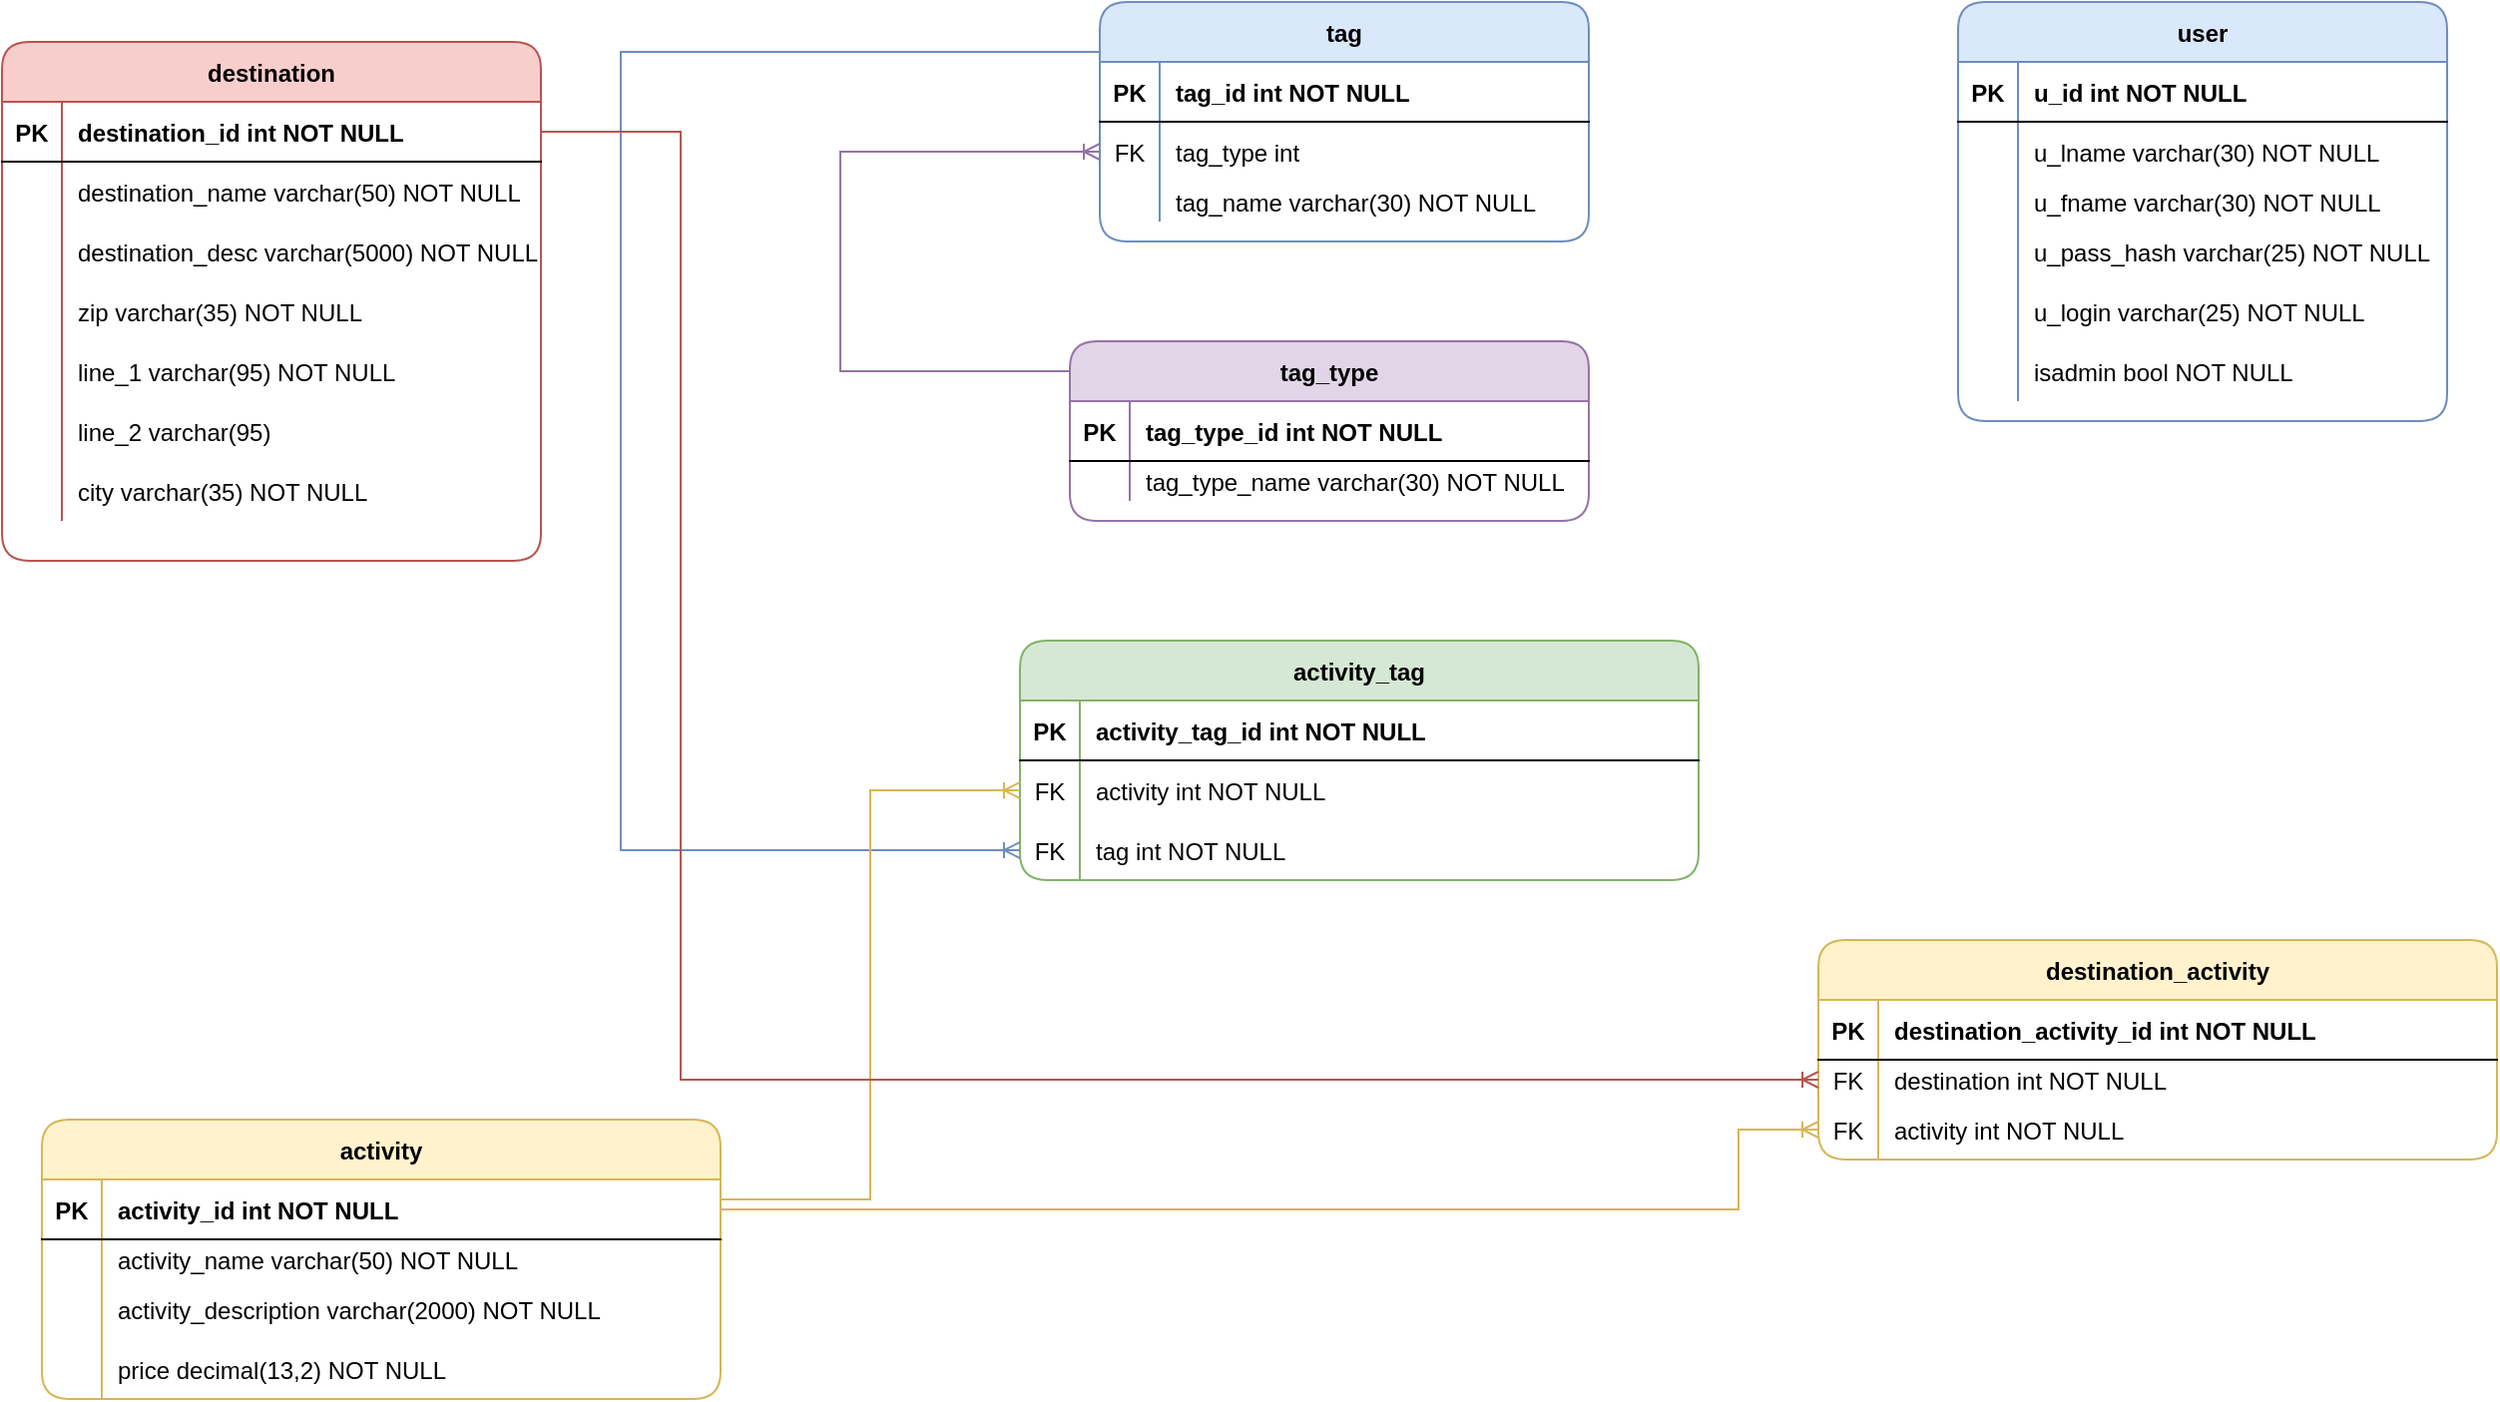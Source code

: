 <mxfile version="21.1.1" type="device">
  <diagram id="R2lEEEUBdFMjLlhIrx00" name="Page-1">
    <mxGraphModel dx="1045" dy="961" grid="1" gridSize="10" guides="1" tooltips="1" connect="1" arrows="1" fold="1" page="1" pageScale="1" pageWidth="1600" pageHeight="900" background="#ffffff" math="0" shadow="0" extFonts="Permanent Marker^https://fonts.googleapis.com/css?family=Permanent+Marker">
      <root>
        <mxCell id="0" />
        <mxCell id="1" parent="0" />
        <mxCell id="C-vyLk0tnHw3VtMMgP7b-23" value="user" style="shape=table;startSize=30;container=1;collapsible=1;childLayout=tableLayout;fixedRows=1;rowLines=0;fontStyle=1;align=center;resizeLast=1;rounded=1;fillColor=#dae8fc;strokeColor=#6c8ebf;" parent="1" vertex="1">
          <mxGeometry x="1130" y="70" width="245" height="210" as="geometry" />
        </mxCell>
        <mxCell id="C-vyLk0tnHw3VtMMgP7b-24" value="" style="shape=partialRectangle;collapsible=0;dropTarget=0;pointerEvents=0;fillColor=none;points=[[0,0.5],[1,0.5]];portConstraint=eastwest;top=0;left=0;right=0;bottom=1;rounded=1;" parent="C-vyLk0tnHw3VtMMgP7b-23" vertex="1">
          <mxGeometry y="30" width="245" height="30" as="geometry" />
        </mxCell>
        <mxCell id="C-vyLk0tnHw3VtMMgP7b-25" value="PK" style="shape=partialRectangle;overflow=hidden;connectable=0;fillColor=none;top=0;left=0;bottom=0;right=0;fontStyle=1;rounded=1;" parent="C-vyLk0tnHw3VtMMgP7b-24" vertex="1">
          <mxGeometry width="30" height="30" as="geometry">
            <mxRectangle width="30" height="30" as="alternateBounds" />
          </mxGeometry>
        </mxCell>
        <mxCell id="C-vyLk0tnHw3VtMMgP7b-26" value="u_id int NOT NULL " style="shape=partialRectangle;overflow=hidden;connectable=0;fillColor=none;top=0;left=0;bottom=0;right=0;align=left;spacingLeft=6;fontStyle=1;rounded=1;" parent="C-vyLk0tnHw3VtMMgP7b-24" vertex="1">
          <mxGeometry x="30" width="215" height="30" as="geometry">
            <mxRectangle width="215" height="30" as="alternateBounds" />
          </mxGeometry>
        </mxCell>
        <mxCell id="C-vyLk0tnHw3VtMMgP7b-27" value="" style="shape=partialRectangle;collapsible=0;dropTarget=0;pointerEvents=0;fillColor=none;points=[[0,0.5],[1,0.5]];portConstraint=eastwest;top=0;left=0;right=0;bottom=0;rounded=1;" parent="C-vyLk0tnHw3VtMMgP7b-23" vertex="1">
          <mxGeometry y="60" width="245" height="30" as="geometry" />
        </mxCell>
        <mxCell id="C-vyLk0tnHw3VtMMgP7b-28" value="" style="shape=partialRectangle;overflow=hidden;connectable=0;fillColor=none;top=0;left=0;bottom=0;right=0;rounded=1;" parent="C-vyLk0tnHw3VtMMgP7b-27" vertex="1">
          <mxGeometry width="30" height="30" as="geometry">
            <mxRectangle width="30" height="30" as="alternateBounds" />
          </mxGeometry>
        </mxCell>
        <mxCell id="C-vyLk0tnHw3VtMMgP7b-29" value="u_lname varchar(30) NOT NULL    " style="shape=partialRectangle;overflow=hidden;connectable=0;fillColor=none;top=0;left=0;bottom=0;right=0;align=left;spacingLeft=6;rounded=1;" parent="C-vyLk0tnHw3VtMMgP7b-27" vertex="1">
          <mxGeometry x="30" width="215" height="30" as="geometry">
            <mxRectangle width="215" height="30" as="alternateBounds" />
          </mxGeometry>
        </mxCell>
        <mxCell id="hKJ-1uB8BvnRSlzl5J4Y-1" value="" style="shape=tableRow;horizontal=0;startSize=0;swimlaneHead=0;swimlaneBody=0;fillColor=none;collapsible=0;dropTarget=0;points=[[0,0.5],[1,0.5]];portConstraint=eastwest;top=0;left=0;right=0;bottom=0;rounded=1;" parent="C-vyLk0tnHw3VtMMgP7b-23" vertex="1">
          <mxGeometry y="90" width="245" height="20" as="geometry" />
        </mxCell>
        <mxCell id="hKJ-1uB8BvnRSlzl5J4Y-2" value="" style="shape=partialRectangle;connectable=0;fillColor=none;top=0;left=0;bottom=0;right=0;editable=1;overflow=hidden;rounded=1;" parent="hKJ-1uB8BvnRSlzl5J4Y-1" vertex="1">
          <mxGeometry width="30" height="20" as="geometry">
            <mxRectangle width="30" height="20" as="alternateBounds" />
          </mxGeometry>
        </mxCell>
        <mxCell id="hKJ-1uB8BvnRSlzl5J4Y-3" value="u_fname varchar(30) NOT NULL" style="shape=partialRectangle;connectable=0;fillColor=none;top=0;left=0;bottom=0;right=0;align=left;spacingLeft=6;overflow=hidden;rounded=1;" parent="hKJ-1uB8BvnRSlzl5J4Y-1" vertex="1">
          <mxGeometry x="30" width="215" height="20" as="geometry">
            <mxRectangle width="215" height="20" as="alternateBounds" />
          </mxGeometry>
        </mxCell>
        <mxCell id="hKJ-1uB8BvnRSlzl5J4Y-7" value="" style="shape=partialRectangle;collapsible=0;dropTarget=0;pointerEvents=0;fillColor=none;points=[[0,0.5],[1,0.5]];portConstraint=eastwest;top=0;left=0;right=0;bottom=0;rounded=1;" parent="C-vyLk0tnHw3VtMMgP7b-23" vertex="1">
          <mxGeometry y="110" width="245" height="30" as="geometry" />
        </mxCell>
        <mxCell id="hKJ-1uB8BvnRSlzl5J4Y-8" value="" style="shape=partialRectangle;overflow=hidden;connectable=0;fillColor=none;top=0;left=0;bottom=0;right=0;rounded=1;" parent="hKJ-1uB8BvnRSlzl5J4Y-7" vertex="1">
          <mxGeometry width="30" height="30" as="geometry">
            <mxRectangle width="30" height="30" as="alternateBounds" />
          </mxGeometry>
        </mxCell>
        <mxCell id="hKJ-1uB8BvnRSlzl5J4Y-9" value="u_pass_hash varchar(25) NOT NULL" style="shape=partialRectangle;overflow=hidden;connectable=0;fillColor=none;top=0;left=0;bottom=0;right=0;align=left;spacingLeft=6;rounded=1;" parent="hKJ-1uB8BvnRSlzl5J4Y-7" vertex="1">
          <mxGeometry x="30" width="215" height="30" as="geometry">
            <mxRectangle width="215" height="30" as="alternateBounds" />
          </mxGeometry>
        </mxCell>
        <mxCell id="hKJ-1uB8BvnRSlzl5J4Y-4" value="" style="shape=partialRectangle;collapsible=0;dropTarget=0;pointerEvents=0;fillColor=none;points=[[0,0.5],[1,0.5]];portConstraint=eastwest;top=0;left=0;right=0;bottom=0;rounded=1;" parent="C-vyLk0tnHw3VtMMgP7b-23" vertex="1">
          <mxGeometry y="140" width="245" height="30" as="geometry" />
        </mxCell>
        <mxCell id="hKJ-1uB8BvnRSlzl5J4Y-5" value="" style="shape=partialRectangle;overflow=hidden;connectable=0;fillColor=none;top=0;left=0;bottom=0;right=0;rounded=1;" parent="hKJ-1uB8BvnRSlzl5J4Y-4" vertex="1">
          <mxGeometry width="30" height="30" as="geometry">
            <mxRectangle width="30" height="30" as="alternateBounds" />
          </mxGeometry>
        </mxCell>
        <mxCell id="hKJ-1uB8BvnRSlzl5J4Y-6" value="u_login varchar(25) NOT NULL" style="shape=partialRectangle;overflow=hidden;connectable=0;fillColor=none;top=0;left=0;bottom=0;right=0;align=left;spacingLeft=6;rounded=1;" parent="hKJ-1uB8BvnRSlzl5J4Y-4" vertex="1">
          <mxGeometry x="30" width="215" height="30" as="geometry">
            <mxRectangle width="215" height="30" as="alternateBounds" />
          </mxGeometry>
        </mxCell>
        <mxCell id="hKJ-1uB8BvnRSlzl5J4Y-10" value="" style="shape=partialRectangle;collapsible=0;dropTarget=0;pointerEvents=0;fillColor=none;points=[[0,0.5],[1,0.5]];portConstraint=eastwest;top=0;left=0;right=0;bottom=0;rounded=1;" parent="C-vyLk0tnHw3VtMMgP7b-23" vertex="1">
          <mxGeometry y="170" width="245" height="30" as="geometry" />
        </mxCell>
        <mxCell id="hKJ-1uB8BvnRSlzl5J4Y-11" value="" style="shape=partialRectangle;overflow=hidden;connectable=0;fillColor=none;top=0;left=0;bottom=0;right=0;rounded=1;" parent="hKJ-1uB8BvnRSlzl5J4Y-10" vertex="1">
          <mxGeometry width="30" height="30" as="geometry">
            <mxRectangle width="30" height="30" as="alternateBounds" />
          </mxGeometry>
        </mxCell>
        <mxCell id="hKJ-1uB8BvnRSlzl5J4Y-12" value="isadmin bool NOT NULL" style="shape=partialRectangle;overflow=hidden;connectable=0;fillColor=none;top=0;left=0;bottom=0;right=0;align=left;spacingLeft=6;rounded=1;" parent="hKJ-1uB8BvnRSlzl5J4Y-10" vertex="1">
          <mxGeometry x="30" width="215" height="30" as="geometry">
            <mxRectangle width="215" height="30" as="alternateBounds" />
          </mxGeometry>
        </mxCell>
        <mxCell id="hKJ-1uB8BvnRSlzl5J4Y-16" value="destination" style="shape=table;startSize=30;container=1;collapsible=1;childLayout=tableLayout;fixedRows=1;rowLines=0;fontStyle=1;align=center;resizeLast=1;rounded=1;fillColor=#f8cecc;strokeColor=#b85450;" parent="1" vertex="1">
          <mxGeometry x="150" y="90" width="270" height="260" as="geometry" />
        </mxCell>
        <mxCell id="hKJ-1uB8BvnRSlzl5J4Y-17" value="" style="shape=partialRectangle;collapsible=0;dropTarget=0;pointerEvents=0;fillColor=none;points=[[0,0.5],[1,0.5]];portConstraint=eastwest;top=0;left=0;right=0;bottom=1;rounded=1;" parent="hKJ-1uB8BvnRSlzl5J4Y-16" vertex="1">
          <mxGeometry y="30" width="270" height="30" as="geometry" />
        </mxCell>
        <mxCell id="hKJ-1uB8BvnRSlzl5J4Y-18" value="PK" style="shape=partialRectangle;overflow=hidden;connectable=0;fillColor=none;top=0;left=0;bottom=0;right=0;fontStyle=1;rounded=1;" parent="hKJ-1uB8BvnRSlzl5J4Y-17" vertex="1">
          <mxGeometry width="30" height="30" as="geometry">
            <mxRectangle width="30" height="30" as="alternateBounds" />
          </mxGeometry>
        </mxCell>
        <mxCell id="hKJ-1uB8BvnRSlzl5J4Y-19" value="destination_id int NOT NULL" style="shape=partialRectangle;overflow=hidden;connectable=0;fillColor=none;top=0;left=0;bottom=0;right=0;align=left;spacingLeft=6;fontStyle=1;rounded=1;" parent="hKJ-1uB8BvnRSlzl5J4Y-17" vertex="1">
          <mxGeometry x="30" width="240" height="30" as="geometry">
            <mxRectangle width="240" height="30" as="alternateBounds" />
          </mxGeometry>
        </mxCell>
        <mxCell id="ZXFY_sfA3HD9oL-PqZjK-18" value="" style="shape=partialRectangle;collapsible=0;dropTarget=0;pointerEvents=0;fillColor=none;points=[[0,0.5],[1,0.5]];portConstraint=eastwest;top=0;left=0;right=0;bottom=0;rounded=1;" parent="hKJ-1uB8BvnRSlzl5J4Y-16" vertex="1">
          <mxGeometry y="60" width="270" height="30" as="geometry" />
        </mxCell>
        <mxCell id="ZXFY_sfA3HD9oL-PqZjK-19" value="" style="shape=partialRectangle;overflow=hidden;connectable=0;fillColor=none;top=0;left=0;bottom=0;right=0;rounded=1;" parent="ZXFY_sfA3HD9oL-PqZjK-18" vertex="1">
          <mxGeometry width="30" height="30" as="geometry">
            <mxRectangle width="30" height="30" as="alternateBounds" />
          </mxGeometry>
        </mxCell>
        <mxCell id="ZXFY_sfA3HD9oL-PqZjK-20" value="destination_name varchar(50) NOT NULL" style="shape=partialRectangle;overflow=hidden;connectable=0;fillColor=none;top=0;left=0;bottom=0;right=0;align=left;spacingLeft=6;rounded=1;" parent="ZXFY_sfA3HD9oL-PqZjK-18" vertex="1">
          <mxGeometry x="30" width="240" height="30" as="geometry">
            <mxRectangle width="240" height="30" as="alternateBounds" />
          </mxGeometry>
        </mxCell>
        <mxCell id="hKJ-1uB8BvnRSlzl5J4Y-32" value="" style="shape=partialRectangle;collapsible=0;dropTarget=0;pointerEvents=0;fillColor=none;points=[[0,0.5],[1,0.5]];portConstraint=eastwest;top=0;left=0;right=0;bottom=0;rounded=1;" parent="hKJ-1uB8BvnRSlzl5J4Y-16" vertex="1">
          <mxGeometry y="90" width="270" height="30" as="geometry" />
        </mxCell>
        <mxCell id="hKJ-1uB8BvnRSlzl5J4Y-33" value="" style="shape=partialRectangle;overflow=hidden;connectable=0;fillColor=none;top=0;left=0;bottom=0;right=0;rounded=1;" parent="hKJ-1uB8BvnRSlzl5J4Y-32" vertex="1">
          <mxGeometry width="30" height="30" as="geometry">
            <mxRectangle width="30" height="30" as="alternateBounds" />
          </mxGeometry>
        </mxCell>
        <mxCell id="hKJ-1uB8BvnRSlzl5J4Y-34" value="destination_desc varchar(5000) NOT NULL" style="shape=partialRectangle;overflow=hidden;connectable=0;fillColor=none;top=0;left=0;bottom=0;right=0;align=left;spacingLeft=6;rounded=1;" parent="hKJ-1uB8BvnRSlzl5J4Y-32" vertex="1">
          <mxGeometry x="30" width="240" height="30" as="geometry">
            <mxRectangle width="240" height="30" as="alternateBounds" />
          </mxGeometry>
        </mxCell>
        <mxCell id="hKJ-1uB8BvnRSlzl5J4Y-35" value="" style="shape=partialRectangle;collapsible=0;dropTarget=0;pointerEvents=0;fillColor=none;points=[[0,0.5],[1,0.5]];portConstraint=eastwest;top=0;left=0;right=0;bottom=0;rounded=1;" parent="hKJ-1uB8BvnRSlzl5J4Y-16" vertex="1">
          <mxGeometry y="120" width="270" height="30" as="geometry" />
        </mxCell>
        <mxCell id="hKJ-1uB8BvnRSlzl5J4Y-36" value="" style="shape=partialRectangle;overflow=hidden;connectable=0;fillColor=none;top=0;left=0;bottom=0;right=0;rounded=1;" parent="hKJ-1uB8BvnRSlzl5J4Y-35" vertex="1">
          <mxGeometry width="30" height="30" as="geometry">
            <mxRectangle width="30" height="30" as="alternateBounds" />
          </mxGeometry>
        </mxCell>
        <mxCell id="hKJ-1uB8BvnRSlzl5J4Y-37" value="zip varchar(35) NOT NULL" style="shape=partialRectangle;overflow=hidden;connectable=0;fillColor=none;top=0;left=0;bottom=0;right=0;align=left;spacingLeft=6;rounded=1;" parent="hKJ-1uB8BvnRSlzl5J4Y-35" vertex="1">
          <mxGeometry x="30" width="240" height="30" as="geometry">
            <mxRectangle width="240" height="30" as="alternateBounds" />
          </mxGeometry>
        </mxCell>
        <mxCell id="hKJ-1uB8BvnRSlzl5J4Y-20" value="" style="shape=partialRectangle;collapsible=0;dropTarget=0;pointerEvents=0;fillColor=none;points=[[0,0.5],[1,0.5]];portConstraint=eastwest;top=0;left=0;right=0;bottom=0;rounded=1;" parent="hKJ-1uB8BvnRSlzl5J4Y-16" vertex="1">
          <mxGeometry y="150" width="270" height="30" as="geometry" />
        </mxCell>
        <mxCell id="hKJ-1uB8BvnRSlzl5J4Y-21" value="" style="shape=partialRectangle;overflow=hidden;connectable=0;fillColor=none;top=0;left=0;bottom=0;right=0;rounded=1;" parent="hKJ-1uB8BvnRSlzl5J4Y-20" vertex="1">
          <mxGeometry width="30" height="30" as="geometry">
            <mxRectangle width="30" height="30" as="alternateBounds" />
          </mxGeometry>
        </mxCell>
        <mxCell id="hKJ-1uB8BvnRSlzl5J4Y-22" value="line_1 varchar(95) NOT NULL" style="shape=partialRectangle;overflow=hidden;connectable=0;fillColor=none;top=0;left=0;bottom=0;right=0;align=left;spacingLeft=6;rounded=1;" parent="hKJ-1uB8BvnRSlzl5J4Y-20" vertex="1">
          <mxGeometry x="30" width="240" height="30" as="geometry">
            <mxRectangle width="240" height="30" as="alternateBounds" />
          </mxGeometry>
        </mxCell>
        <mxCell id="hKJ-1uB8BvnRSlzl5J4Y-23" value="" style="shape=tableRow;horizontal=0;startSize=0;swimlaneHead=0;swimlaneBody=0;fillColor=none;collapsible=0;dropTarget=0;points=[[0,0.5],[1,0.5]];portConstraint=eastwest;top=0;left=0;right=0;bottom=0;rounded=1;" parent="hKJ-1uB8BvnRSlzl5J4Y-16" vertex="1">
          <mxGeometry y="180" width="270" height="30" as="geometry" />
        </mxCell>
        <mxCell id="hKJ-1uB8BvnRSlzl5J4Y-24" value="" style="shape=partialRectangle;connectable=0;fillColor=none;top=0;left=0;bottom=0;right=0;editable=1;overflow=hidden;rounded=1;" parent="hKJ-1uB8BvnRSlzl5J4Y-23" vertex="1">
          <mxGeometry width="30" height="30" as="geometry">
            <mxRectangle width="30" height="30" as="alternateBounds" />
          </mxGeometry>
        </mxCell>
        <mxCell id="hKJ-1uB8BvnRSlzl5J4Y-25" value="line_2 varchar(95)" style="shape=partialRectangle;connectable=0;fillColor=none;top=0;left=0;bottom=0;right=0;align=left;spacingLeft=6;overflow=hidden;rounded=1;" parent="hKJ-1uB8BvnRSlzl5J4Y-23" vertex="1">
          <mxGeometry x="30" width="240" height="30" as="geometry">
            <mxRectangle width="240" height="30" as="alternateBounds" />
          </mxGeometry>
        </mxCell>
        <mxCell id="ZXFY_sfA3HD9oL-PqZjK-6" value="" style="shape=partialRectangle;collapsible=0;dropTarget=0;pointerEvents=0;fillColor=none;points=[[0,0.5],[1,0.5]];portConstraint=eastwest;top=0;left=0;right=0;bottom=0;rounded=1;" parent="hKJ-1uB8BvnRSlzl5J4Y-16" vertex="1">
          <mxGeometry y="210" width="270" height="30" as="geometry" />
        </mxCell>
        <mxCell id="ZXFY_sfA3HD9oL-PqZjK-7" value="" style="shape=partialRectangle;overflow=hidden;connectable=0;fillColor=none;top=0;left=0;bottom=0;right=0;rounded=1;" parent="ZXFY_sfA3HD9oL-PqZjK-6" vertex="1">
          <mxGeometry width="30" height="30" as="geometry">
            <mxRectangle width="30" height="30" as="alternateBounds" />
          </mxGeometry>
        </mxCell>
        <mxCell id="ZXFY_sfA3HD9oL-PqZjK-8" value="city varchar(35) NOT NULL" style="shape=partialRectangle;overflow=hidden;connectable=0;fillColor=none;top=0;left=0;bottom=0;right=0;align=left;spacingLeft=6;rounded=1;" parent="ZXFY_sfA3HD9oL-PqZjK-6" vertex="1">
          <mxGeometry x="30" width="240" height="30" as="geometry">
            <mxRectangle width="240" height="30" as="alternateBounds" />
          </mxGeometry>
        </mxCell>
        <mxCell id="alsFdHPRUmCqQcX2p5jQ-2" value="activity" style="shape=table;startSize=30;container=1;collapsible=1;childLayout=tableLayout;fixedRows=1;rowLines=0;fontStyle=1;align=center;resizeLast=1;rounded=1;fillColor=#fff2cc;strokeColor=#d6b656;" parent="1" vertex="1">
          <mxGeometry x="170" y="630" width="340" height="140" as="geometry" />
        </mxCell>
        <mxCell id="alsFdHPRUmCqQcX2p5jQ-3" value="" style="shape=partialRectangle;collapsible=0;dropTarget=0;pointerEvents=0;fillColor=none;points=[[0,0.5],[1,0.5]];portConstraint=eastwest;top=0;left=0;right=0;bottom=1;rounded=1;" parent="alsFdHPRUmCqQcX2p5jQ-2" vertex="1">
          <mxGeometry y="30" width="340" height="30" as="geometry" />
        </mxCell>
        <mxCell id="alsFdHPRUmCqQcX2p5jQ-4" value="PK" style="shape=partialRectangle;overflow=hidden;connectable=0;fillColor=none;top=0;left=0;bottom=0;right=0;fontStyle=1;rounded=1;" parent="alsFdHPRUmCqQcX2p5jQ-3" vertex="1">
          <mxGeometry width="30" height="30" as="geometry">
            <mxRectangle width="30" height="30" as="alternateBounds" />
          </mxGeometry>
        </mxCell>
        <mxCell id="alsFdHPRUmCqQcX2p5jQ-5" value="activity_id int NOT NULL " style="shape=partialRectangle;overflow=hidden;connectable=0;fillColor=none;top=0;left=0;bottom=0;right=0;align=left;spacingLeft=6;fontStyle=1;rounded=1;" parent="alsFdHPRUmCqQcX2p5jQ-3" vertex="1">
          <mxGeometry x="30" width="310" height="30" as="geometry">
            <mxRectangle width="310" height="30" as="alternateBounds" />
          </mxGeometry>
        </mxCell>
        <mxCell id="ZXFY_sfA3HD9oL-PqZjK-21" value="" style="shape=partialRectangle;collapsible=0;dropTarget=0;pointerEvents=0;fillColor=none;points=[[0,0.5],[1,0.5]];portConstraint=eastwest;top=0;left=0;right=0;bottom=0;rounded=1;" parent="alsFdHPRUmCqQcX2p5jQ-2" vertex="1">
          <mxGeometry y="60" width="340" height="20" as="geometry" />
        </mxCell>
        <mxCell id="ZXFY_sfA3HD9oL-PqZjK-22" value="" style="shape=partialRectangle;overflow=hidden;connectable=0;fillColor=none;top=0;left=0;bottom=0;right=0;rounded=1;" parent="ZXFY_sfA3HD9oL-PqZjK-21" vertex="1">
          <mxGeometry width="30" height="20" as="geometry">
            <mxRectangle width="30" height="20" as="alternateBounds" />
          </mxGeometry>
        </mxCell>
        <mxCell id="ZXFY_sfA3HD9oL-PqZjK-23" value="activity_name varchar(50) NOT NULL" style="shape=partialRectangle;overflow=hidden;connectable=0;fillColor=none;top=0;left=0;bottom=0;right=0;align=left;spacingLeft=6;rounded=1;" parent="ZXFY_sfA3HD9oL-PqZjK-21" vertex="1">
          <mxGeometry x="30" width="310" height="20" as="geometry">
            <mxRectangle width="310" height="20" as="alternateBounds" />
          </mxGeometry>
        </mxCell>
        <mxCell id="ZXFY_sfA3HD9oL-PqZjK-24" value="" style="shape=partialRectangle;collapsible=0;dropTarget=0;pointerEvents=0;fillColor=none;points=[[0,0.5],[1,0.5]];portConstraint=eastwest;top=0;left=0;right=0;bottom=0;rounded=1;" parent="alsFdHPRUmCqQcX2p5jQ-2" vertex="1">
          <mxGeometry y="80" width="340" height="30" as="geometry" />
        </mxCell>
        <mxCell id="ZXFY_sfA3HD9oL-PqZjK-25" value="" style="shape=partialRectangle;overflow=hidden;connectable=0;fillColor=none;top=0;left=0;bottom=0;right=0;rounded=1;" parent="ZXFY_sfA3HD9oL-PqZjK-24" vertex="1">
          <mxGeometry width="30" height="30" as="geometry">
            <mxRectangle width="30" height="30" as="alternateBounds" />
          </mxGeometry>
        </mxCell>
        <mxCell id="ZXFY_sfA3HD9oL-PqZjK-26" value="activity_description varchar(2000) NOT NULL" style="shape=partialRectangle;overflow=hidden;connectable=0;fillColor=none;top=0;left=0;bottom=0;right=0;align=left;spacingLeft=6;rounded=1;" parent="ZXFY_sfA3HD9oL-PqZjK-24" vertex="1">
          <mxGeometry x="30" width="310" height="30" as="geometry">
            <mxRectangle width="310" height="30" as="alternateBounds" />
          </mxGeometry>
        </mxCell>
        <mxCell id="ZXFY_sfA3HD9oL-PqZjK-69" value="" style="shape=partialRectangle;collapsible=0;dropTarget=0;pointerEvents=0;fillColor=none;points=[[0,0.5],[1,0.5]];portConstraint=eastwest;top=0;left=0;right=0;bottom=0;rounded=1;" parent="alsFdHPRUmCqQcX2p5jQ-2" vertex="1">
          <mxGeometry y="110" width="340" height="30" as="geometry" />
        </mxCell>
        <mxCell id="ZXFY_sfA3HD9oL-PqZjK-70" value="" style="shape=partialRectangle;overflow=hidden;connectable=0;fillColor=none;top=0;left=0;bottom=0;right=0;rounded=1;" parent="ZXFY_sfA3HD9oL-PqZjK-69" vertex="1">
          <mxGeometry width="30" height="30" as="geometry">
            <mxRectangle width="30" height="30" as="alternateBounds" />
          </mxGeometry>
        </mxCell>
        <mxCell id="ZXFY_sfA3HD9oL-PqZjK-71" value="price decimal(13,2) NOT NULL" style="shape=partialRectangle;overflow=hidden;connectable=0;fillColor=none;top=0;left=0;bottom=0;right=0;align=left;spacingLeft=6;rounded=1;" parent="ZXFY_sfA3HD9oL-PqZjK-69" vertex="1">
          <mxGeometry x="30" width="310" height="30" as="geometry">
            <mxRectangle width="310" height="30" as="alternateBounds" />
          </mxGeometry>
        </mxCell>
        <mxCell id="ZXFY_sfA3HD9oL-PqZjK-144" value="tag" style="shape=table;startSize=30;container=1;collapsible=1;childLayout=tableLayout;fixedRows=1;rowLines=0;fontStyle=1;align=center;resizeLast=1;rounded=1;fillColor=#dae8fc;strokeColor=#6c8ebf;" parent="1" vertex="1">
          <mxGeometry x="700" y="70" width="245" height="120" as="geometry" />
        </mxCell>
        <mxCell id="ZXFY_sfA3HD9oL-PqZjK-145" value="" style="shape=partialRectangle;collapsible=0;dropTarget=0;pointerEvents=0;fillColor=none;points=[[0,0.5],[1,0.5]];portConstraint=eastwest;top=0;left=0;right=0;bottom=1;rounded=1;" parent="ZXFY_sfA3HD9oL-PqZjK-144" vertex="1">
          <mxGeometry y="30" width="245" height="30" as="geometry" />
        </mxCell>
        <mxCell id="ZXFY_sfA3HD9oL-PqZjK-146" value="PK" style="shape=partialRectangle;overflow=hidden;connectable=0;fillColor=none;top=0;left=0;bottom=0;right=0;fontStyle=1;rounded=1;" parent="ZXFY_sfA3HD9oL-PqZjK-145" vertex="1">
          <mxGeometry width="30" height="30" as="geometry">
            <mxRectangle width="30" height="30" as="alternateBounds" />
          </mxGeometry>
        </mxCell>
        <mxCell id="ZXFY_sfA3HD9oL-PqZjK-147" value="tag_id int NOT NULL " style="shape=partialRectangle;overflow=hidden;connectable=0;fillColor=none;top=0;left=0;bottom=0;right=0;align=left;spacingLeft=6;fontStyle=1;rounded=1;" parent="ZXFY_sfA3HD9oL-PqZjK-145" vertex="1">
          <mxGeometry x="30" width="215" height="30" as="geometry">
            <mxRectangle width="215" height="30" as="alternateBounds" />
          </mxGeometry>
        </mxCell>
        <mxCell id="ZXFY_sfA3HD9oL-PqZjK-148" value="" style="shape=partialRectangle;collapsible=0;dropTarget=0;pointerEvents=0;fillColor=none;points=[[0,0.5],[1,0.5]];portConstraint=eastwest;top=0;left=0;right=0;bottom=0;rounded=1;" parent="ZXFY_sfA3HD9oL-PqZjK-144" vertex="1">
          <mxGeometry y="60" width="245" height="30" as="geometry" />
        </mxCell>
        <mxCell id="ZXFY_sfA3HD9oL-PqZjK-149" value="FK" style="shape=partialRectangle;overflow=hidden;connectable=0;fillColor=none;top=0;left=0;bottom=0;right=0;rounded=1;" parent="ZXFY_sfA3HD9oL-PqZjK-148" vertex="1">
          <mxGeometry width="30" height="30" as="geometry">
            <mxRectangle width="30" height="30" as="alternateBounds" />
          </mxGeometry>
        </mxCell>
        <mxCell id="ZXFY_sfA3HD9oL-PqZjK-150" value="tag_type int" style="shape=partialRectangle;overflow=hidden;connectable=0;fillColor=none;top=0;left=0;bottom=0;right=0;align=left;spacingLeft=6;rounded=1;" parent="ZXFY_sfA3HD9oL-PqZjK-148" vertex="1">
          <mxGeometry x="30" width="215" height="30" as="geometry">
            <mxRectangle width="215" height="30" as="alternateBounds" />
          </mxGeometry>
        </mxCell>
        <mxCell id="ZXFY_sfA3HD9oL-PqZjK-151" value="" style="shape=tableRow;horizontal=0;startSize=0;swimlaneHead=0;swimlaneBody=0;fillColor=none;collapsible=0;dropTarget=0;points=[[0,0.5],[1,0.5]];portConstraint=eastwest;top=0;left=0;right=0;bottom=0;rounded=1;" parent="ZXFY_sfA3HD9oL-PqZjK-144" vertex="1">
          <mxGeometry y="90" width="245" height="20" as="geometry" />
        </mxCell>
        <mxCell id="ZXFY_sfA3HD9oL-PqZjK-152" value="" style="shape=partialRectangle;connectable=0;fillColor=none;top=0;left=0;bottom=0;right=0;editable=1;overflow=hidden;rounded=1;" parent="ZXFY_sfA3HD9oL-PqZjK-151" vertex="1">
          <mxGeometry width="30" height="20" as="geometry">
            <mxRectangle width="30" height="20" as="alternateBounds" />
          </mxGeometry>
        </mxCell>
        <mxCell id="ZXFY_sfA3HD9oL-PqZjK-153" value="tag_name varchar(30) NOT NULL" style="shape=partialRectangle;connectable=0;fillColor=none;top=0;left=0;bottom=0;right=0;align=left;spacingLeft=6;overflow=hidden;rounded=1;" parent="ZXFY_sfA3HD9oL-PqZjK-151" vertex="1">
          <mxGeometry x="30" width="215" height="20" as="geometry">
            <mxRectangle width="215" height="20" as="alternateBounds" />
          </mxGeometry>
        </mxCell>
        <mxCell id="ZXFY_sfA3HD9oL-PqZjK-169" value="tag_type" style="shape=table;startSize=30;container=1;collapsible=1;childLayout=tableLayout;fixedRows=1;rowLines=0;fontStyle=1;align=center;resizeLast=1;rounded=1;fillColor=#e1d5e7;strokeColor=#9673a6;" parent="1" vertex="1">
          <mxGeometry x="685" y="240" width="260" height="90" as="geometry" />
        </mxCell>
        <mxCell id="ZXFY_sfA3HD9oL-PqZjK-170" value="" style="shape=partialRectangle;collapsible=0;dropTarget=0;pointerEvents=0;fillColor=none;points=[[0,0.5],[1,0.5]];portConstraint=eastwest;top=0;left=0;right=0;bottom=1;rounded=1;" parent="ZXFY_sfA3HD9oL-PqZjK-169" vertex="1">
          <mxGeometry y="30" width="260" height="30" as="geometry" />
        </mxCell>
        <mxCell id="ZXFY_sfA3HD9oL-PqZjK-171" value="PK" style="shape=partialRectangle;overflow=hidden;connectable=0;fillColor=none;top=0;left=0;bottom=0;right=0;fontStyle=1;rounded=1;" parent="ZXFY_sfA3HD9oL-PqZjK-170" vertex="1">
          <mxGeometry width="30" height="30" as="geometry">
            <mxRectangle width="30" height="30" as="alternateBounds" />
          </mxGeometry>
        </mxCell>
        <mxCell id="ZXFY_sfA3HD9oL-PqZjK-172" value="tag_type_id int NOT NULL " style="shape=partialRectangle;overflow=hidden;connectable=0;fillColor=none;top=0;left=0;bottom=0;right=0;align=left;spacingLeft=6;fontStyle=1;rounded=1;" parent="ZXFY_sfA3HD9oL-PqZjK-170" vertex="1">
          <mxGeometry x="30" width="230" height="30" as="geometry">
            <mxRectangle width="230" height="30" as="alternateBounds" />
          </mxGeometry>
        </mxCell>
        <mxCell id="ZXFY_sfA3HD9oL-PqZjK-176" value="" style="shape=tableRow;horizontal=0;startSize=0;swimlaneHead=0;swimlaneBody=0;fillColor=none;collapsible=0;dropTarget=0;points=[[0,0.5],[1,0.5]];portConstraint=eastwest;top=0;left=0;right=0;bottom=0;rounded=1;" parent="ZXFY_sfA3HD9oL-PqZjK-169" vertex="1">
          <mxGeometry y="60" width="260" height="20" as="geometry" />
        </mxCell>
        <mxCell id="ZXFY_sfA3HD9oL-PqZjK-177" value="" style="shape=partialRectangle;connectable=0;fillColor=none;top=0;left=0;bottom=0;right=0;editable=1;overflow=hidden;rounded=1;" parent="ZXFY_sfA3HD9oL-PqZjK-176" vertex="1">
          <mxGeometry width="30" height="20" as="geometry">
            <mxRectangle width="30" height="20" as="alternateBounds" />
          </mxGeometry>
        </mxCell>
        <mxCell id="ZXFY_sfA3HD9oL-PqZjK-178" value="tag_type_name varchar(30) NOT NULL" style="shape=partialRectangle;connectable=0;fillColor=none;top=0;left=0;bottom=0;right=0;align=left;spacingLeft=6;overflow=hidden;rounded=1;" parent="ZXFY_sfA3HD9oL-PqZjK-176" vertex="1">
          <mxGeometry x="30" width="230" height="20" as="geometry">
            <mxRectangle width="230" height="20" as="alternateBounds" />
          </mxGeometry>
        </mxCell>
        <mxCell id="ZXFY_sfA3HD9oL-PqZjK-183" value="activity_tag" style="shape=table;startSize=30;container=1;collapsible=1;childLayout=tableLayout;fixedRows=1;rowLines=0;fontStyle=1;align=center;resizeLast=1;rounded=1;fillColor=#d5e8d4;strokeColor=#82b366;" parent="1" vertex="1">
          <mxGeometry x="660" y="390" width="340" height="120" as="geometry" />
        </mxCell>
        <mxCell id="ZXFY_sfA3HD9oL-PqZjK-184" value="" style="shape=partialRectangle;collapsible=0;dropTarget=0;pointerEvents=0;fillColor=none;points=[[0,0.5],[1,0.5]];portConstraint=eastwest;top=0;left=0;right=0;bottom=1;rounded=1;" parent="ZXFY_sfA3HD9oL-PqZjK-183" vertex="1">
          <mxGeometry y="30" width="340" height="30" as="geometry" />
        </mxCell>
        <mxCell id="ZXFY_sfA3HD9oL-PqZjK-185" value="PK" style="shape=partialRectangle;overflow=hidden;connectable=0;fillColor=none;top=0;left=0;bottom=0;right=0;fontStyle=1;rounded=1;" parent="ZXFY_sfA3HD9oL-PqZjK-184" vertex="1">
          <mxGeometry width="30" height="30" as="geometry">
            <mxRectangle width="30" height="30" as="alternateBounds" />
          </mxGeometry>
        </mxCell>
        <mxCell id="ZXFY_sfA3HD9oL-PqZjK-186" value="activity_tag_id int NOT NULL " style="shape=partialRectangle;overflow=hidden;connectable=0;fillColor=none;top=0;left=0;bottom=0;right=0;align=left;spacingLeft=6;fontStyle=1;rounded=1;" parent="ZXFY_sfA3HD9oL-PqZjK-184" vertex="1">
          <mxGeometry x="30" width="310" height="30" as="geometry">
            <mxRectangle width="310" height="30" as="alternateBounds" />
          </mxGeometry>
        </mxCell>
        <mxCell id="ZXFY_sfA3HD9oL-PqZjK-187" value="" style="shape=partialRectangle;collapsible=0;dropTarget=0;pointerEvents=0;fillColor=none;points=[[0,0.5],[1,0.5]];portConstraint=eastwest;top=0;left=0;right=0;bottom=0;rounded=1;" parent="ZXFY_sfA3HD9oL-PqZjK-183" vertex="1">
          <mxGeometry y="60" width="340" height="30" as="geometry" />
        </mxCell>
        <mxCell id="ZXFY_sfA3HD9oL-PqZjK-188" value="FK" style="shape=partialRectangle;overflow=hidden;connectable=0;fillColor=none;top=0;left=0;bottom=0;right=0;rounded=1;" parent="ZXFY_sfA3HD9oL-PqZjK-187" vertex="1">
          <mxGeometry width="30" height="30" as="geometry">
            <mxRectangle width="30" height="30" as="alternateBounds" />
          </mxGeometry>
        </mxCell>
        <mxCell id="ZXFY_sfA3HD9oL-PqZjK-189" value="activity int NOT NULL        " style="shape=partialRectangle;overflow=hidden;connectable=0;fillColor=none;top=0;left=0;bottom=0;right=0;align=left;spacingLeft=6;rounded=1;" parent="ZXFY_sfA3HD9oL-PqZjK-187" vertex="1">
          <mxGeometry x="30" width="310" height="30" as="geometry">
            <mxRectangle width="310" height="30" as="alternateBounds" />
          </mxGeometry>
        </mxCell>
        <mxCell id="ZXFY_sfA3HD9oL-PqZjK-190" value="" style="shape=partialRectangle;collapsible=0;dropTarget=0;pointerEvents=0;fillColor=none;points=[[0,0.5],[1,0.5]];portConstraint=eastwest;top=0;left=0;right=0;bottom=0;rounded=1;" parent="ZXFY_sfA3HD9oL-PqZjK-183" vertex="1">
          <mxGeometry y="90" width="340" height="30" as="geometry" />
        </mxCell>
        <mxCell id="ZXFY_sfA3HD9oL-PqZjK-191" value="FK" style="shape=partialRectangle;overflow=hidden;connectable=0;fillColor=none;top=0;left=0;bottom=0;right=0;rounded=1;" parent="ZXFY_sfA3HD9oL-PqZjK-190" vertex="1">
          <mxGeometry width="30" height="30" as="geometry">
            <mxRectangle width="30" height="30" as="alternateBounds" />
          </mxGeometry>
        </mxCell>
        <mxCell id="ZXFY_sfA3HD9oL-PqZjK-192" value="tag int NOT NULL" style="shape=partialRectangle;overflow=hidden;connectable=0;fillColor=none;top=0;left=0;bottom=0;right=0;align=left;spacingLeft=6;rounded=1;" parent="ZXFY_sfA3HD9oL-PqZjK-190" vertex="1">
          <mxGeometry x="30" width="310" height="30" as="geometry">
            <mxRectangle width="310" height="30" as="alternateBounds" />
          </mxGeometry>
        </mxCell>
        <mxCell id="ZXFY_sfA3HD9oL-PqZjK-218" value="" style="fontSize=12;html=1;endArrow=ERoneToMany;rounded=0;entryX=0;entryY=0.5;entryDx=0;entryDy=0;exitX=0;exitY=0.5;exitDx=0;exitDy=0;edgeStyle=orthogonalEdgeStyle;fillColor=#e1d5e7;strokeColor=#9673a6;" parent="1" source="ZXFY_sfA3HD9oL-PqZjK-170" target="ZXFY_sfA3HD9oL-PqZjK-148" edge="1">
          <mxGeometry width="100" height="100" relative="1" as="geometry">
            <mxPoint x="200" y="450" as="sourcePoint" />
            <mxPoint x="300" y="350" as="targetPoint" />
            <Array as="points">
              <mxPoint x="685" y="255" />
              <mxPoint x="570" y="255" />
              <mxPoint x="570" y="145" />
            </Array>
          </mxGeometry>
        </mxCell>
        <mxCell id="ZXFY_sfA3HD9oL-PqZjK-220" value="" style="fontSize=12;html=1;endArrow=ERoneToMany;rounded=0;edgeStyle=orthogonalEdgeStyle;fillColor=#dae8fc;strokeColor=#6c8ebf;entryX=0;entryY=0.5;entryDx=0;entryDy=0;exitX=0;exitY=0.5;exitDx=0;exitDy=0;" parent="1" source="ZXFY_sfA3HD9oL-PqZjK-145" target="ZXFY_sfA3HD9oL-PqZjK-190" edge="1">
          <mxGeometry width="100" height="100" relative="1" as="geometry">
            <mxPoint x="460" y="360" as="sourcePoint" />
            <mxPoint x="470" y="60" as="targetPoint" />
            <Array as="points">
              <mxPoint x="700" y="95" />
              <mxPoint x="460" y="95" />
              <mxPoint x="460" y="495" />
            </Array>
          </mxGeometry>
        </mxCell>
        <mxCell id="ZXFY_sfA3HD9oL-PqZjK-223" value="" style="fontSize=12;html=1;endArrow=ERoneToMany;rounded=0;edgeStyle=orthogonalEdgeStyle;fillColor=#fff2cc;strokeColor=#d6b656;entryX=0;entryY=0.5;entryDx=0;entryDy=0;exitX=1;exitY=0.5;exitDx=0;exitDy=0;" parent="1" source="alsFdHPRUmCqQcX2p5jQ-3" target="ZXFY_sfA3HD9oL-PqZjK-187" edge="1">
          <mxGeometry width="100" height="100" relative="1" as="geometry">
            <mxPoint x="529" y="75" as="sourcePoint" />
            <mxPoint x="510" y="465" as="targetPoint" />
            <Array as="points">
              <mxPoint x="510" y="670" />
              <mxPoint x="585" y="670" />
              <mxPoint x="585" y="465" />
            </Array>
          </mxGeometry>
        </mxCell>
        <mxCell id="ZXFY_sfA3HD9oL-PqZjK-224" value="destination_activity" style="shape=table;startSize=30;container=1;collapsible=1;childLayout=tableLayout;fixedRows=1;rowLines=0;fontStyle=1;align=center;resizeLast=1;rounded=1;fillColor=#fff2cc;strokeColor=#d6b656;" parent="1" vertex="1">
          <mxGeometry x="1060" y="540" width="340" height="110" as="geometry" />
        </mxCell>
        <mxCell id="ZXFY_sfA3HD9oL-PqZjK-225" value="" style="shape=partialRectangle;collapsible=0;dropTarget=0;pointerEvents=0;fillColor=none;points=[[0,0.5],[1,0.5]];portConstraint=eastwest;top=0;left=0;right=0;bottom=1;rounded=1;" parent="ZXFY_sfA3HD9oL-PqZjK-224" vertex="1">
          <mxGeometry y="30" width="340" height="30" as="geometry" />
        </mxCell>
        <mxCell id="ZXFY_sfA3HD9oL-PqZjK-226" value="PK" style="shape=partialRectangle;overflow=hidden;connectable=0;fillColor=none;top=0;left=0;bottom=0;right=0;fontStyle=1;rounded=1;" parent="ZXFY_sfA3HD9oL-PqZjK-225" vertex="1">
          <mxGeometry width="30" height="30" as="geometry">
            <mxRectangle width="30" height="30" as="alternateBounds" />
          </mxGeometry>
        </mxCell>
        <mxCell id="ZXFY_sfA3HD9oL-PqZjK-227" value="destination_activity_id int NOT NULL" style="shape=partialRectangle;overflow=hidden;connectable=0;fillColor=none;top=0;left=0;bottom=0;right=0;align=left;spacingLeft=6;fontStyle=1;rounded=1;" parent="ZXFY_sfA3HD9oL-PqZjK-225" vertex="1">
          <mxGeometry x="30" width="310" height="30" as="geometry">
            <mxRectangle width="310" height="30" as="alternateBounds" />
          </mxGeometry>
        </mxCell>
        <mxCell id="ZXFY_sfA3HD9oL-PqZjK-228" value="" style="shape=partialRectangle;collapsible=0;dropTarget=0;pointerEvents=0;fillColor=none;points=[[0,0.5],[1,0.5]];portConstraint=eastwest;top=0;left=0;right=0;bottom=0;rounded=1;" parent="ZXFY_sfA3HD9oL-PqZjK-224" vertex="1">
          <mxGeometry y="60" width="340" height="20" as="geometry" />
        </mxCell>
        <mxCell id="ZXFY_sfA3HD9oL-PqZjK-229" value="FK" style="shape=partialRectangle;overflow=hidden;connectable=0;fillColor=none;top=0;left=0;bottom=0;right=0;rounded=1;" parent="ZXFY_sfA3HD9oL-PqZjK-228" vertex="1">
          <mxGeometry width="30" height="20" as="geometry">
            <mxRectangle width="30" height="20" as="alternateBounds" />
          </mxGeometry>
        </mxCell>
        <mxCell id="ZXFY_sfA3HD9oL-PqZjK-230" value="destination int NOT NULL" style="shape=partialRectangle;overflow=hidden;connectable=0;fillColor=none;top=0;left=0;bottom=0;right=0;align=left;spacingLeft=6;rounded=1;" parent="ZXFY_sfA3HD9oL-PqZjK-228" vertex="1">
          <mxGeometry x="30" width="310" height="20" as="geometry">
            <mxRectangle width="310" height="20" as="alternateBounds" />
          </mxGeometry>
        </mxCell>
        <mxCell id="ZXFY_sfA3HD9oL-PqZjK-231" value="" style="shape=partialRectangle;collapsible=0;dropTarget=0;pointerEvents=0;fillColor=none;points=[[0,0.5],[1,0.5]];portConstraint=eastwest;top=0;left=0;right=0;bottom=0;rounded=1;" parent="ZXFY_sfA3HD9oL-PqZjK-224" vertex="1">
          <mxGeometry y="80" width="340" height="30" as="geometry" />
        </mxCell>
        <mxCell id="ZXFY_sfA3HD9oL-PqZjK-232" value="FK" style="shape=partialRectangle;overflow=hidden;connectable=0;fillColor=none;top=0;left=0;bottom=0;right=0;rounded=1;" parent="ZXFY_sfA3HD9oL-PqZjK-231" vertex="1">
          <mxGeometry width="30" height="30" as="geometry">
            <mxRectangle width="30" height="30" as="alternateBounds" />
          </mxGeometry>
        </mxCell>
        <mxCell id="ZXFY_sfA3HD9oL-PqZjK-233" value="activity int NOT NULL" style="shape=partialRectangle;overflow=hidden;connectable=0;fillColor=none;top=0;left=0;bottom=0;right=0;align=left;spacingLeft=6;rounded=1;" parent="ZXFY_sfA3HD9oL-PqZjK-231" vertex="1">
          <mxGeometry x="30" width="310" height="30" as="geometry">
            <mxRectangle width="310" height="30" as="alternateBounds" />
          </mxGeometry>
        </mxCell>
        <mxCell id="ZXFY_sfA3HD9oL-PqZjK-241" value="" style="fontSize=12;html=1;endArrow=ERoneToMany;rounded=0;edgeStyle=orthogonalEdgeStyle;fillColor=#fff2cc;strokeColor=#d6b656;entryX=0;entryY=0.5;entryDx=0;entryDy=0;exitX=1;exitY=0.5;exitDx=0;exitDy=0;" parent="1" source="alsFdHPRUmCqQcX2p5jQ-3" target="ZXFY_sfA3HD9oL-PqZjK-231" edge="1">
          <mxGeometry width="100" height="100" relative="1" as="geometry">
            <mxPoint x="425" y="425" as="sourcePoint" />
            <mxPoint x="520" y="425" as="targetPoint" />
            <Array as="points">
              <mxPoint x="1020" y="675" />
              <mxPoint x="1020" y="635" />
            </Array>
          </mxGeometry>
        </mxCell>
        <mxCell id="ZXFY_sfA3HD9oL-PqZjK-242" value="" style="fontSize=12;html=1;endArrow=ERoneToMany;rounded=0;edgeStyle=orthogonalEdgeStyle;fillColor=#f8cecc;strokeColor=#b85450;entryX=0;entryY=0.5;entryDx=0;entryDy=0;exitX=1;exitY=0.5;exitDx=0;exitDy=0;" parent="1" source="hKJ-1uB8BvnRSlzl5J4Y-17" target="ZXFY_sfA3HD9oL-PqZjK-228" edge="1">
          <mxGeometry width="100" height="100" relative="1" as="geometry">
            <mxPoint x="435" y="435" as="sourcePoint" />
            <mxPoint x="530" y="435" as="targetPoint" />
            <Array as="points">
              <mxPoint x="490" y="135" />
              <mxPoint x="490" y="610" />
            </Array>
          </mxGeometry>
        </mxCell>
      </root>
    </mxGraphModel>
  </diagram>
</mxfile>
